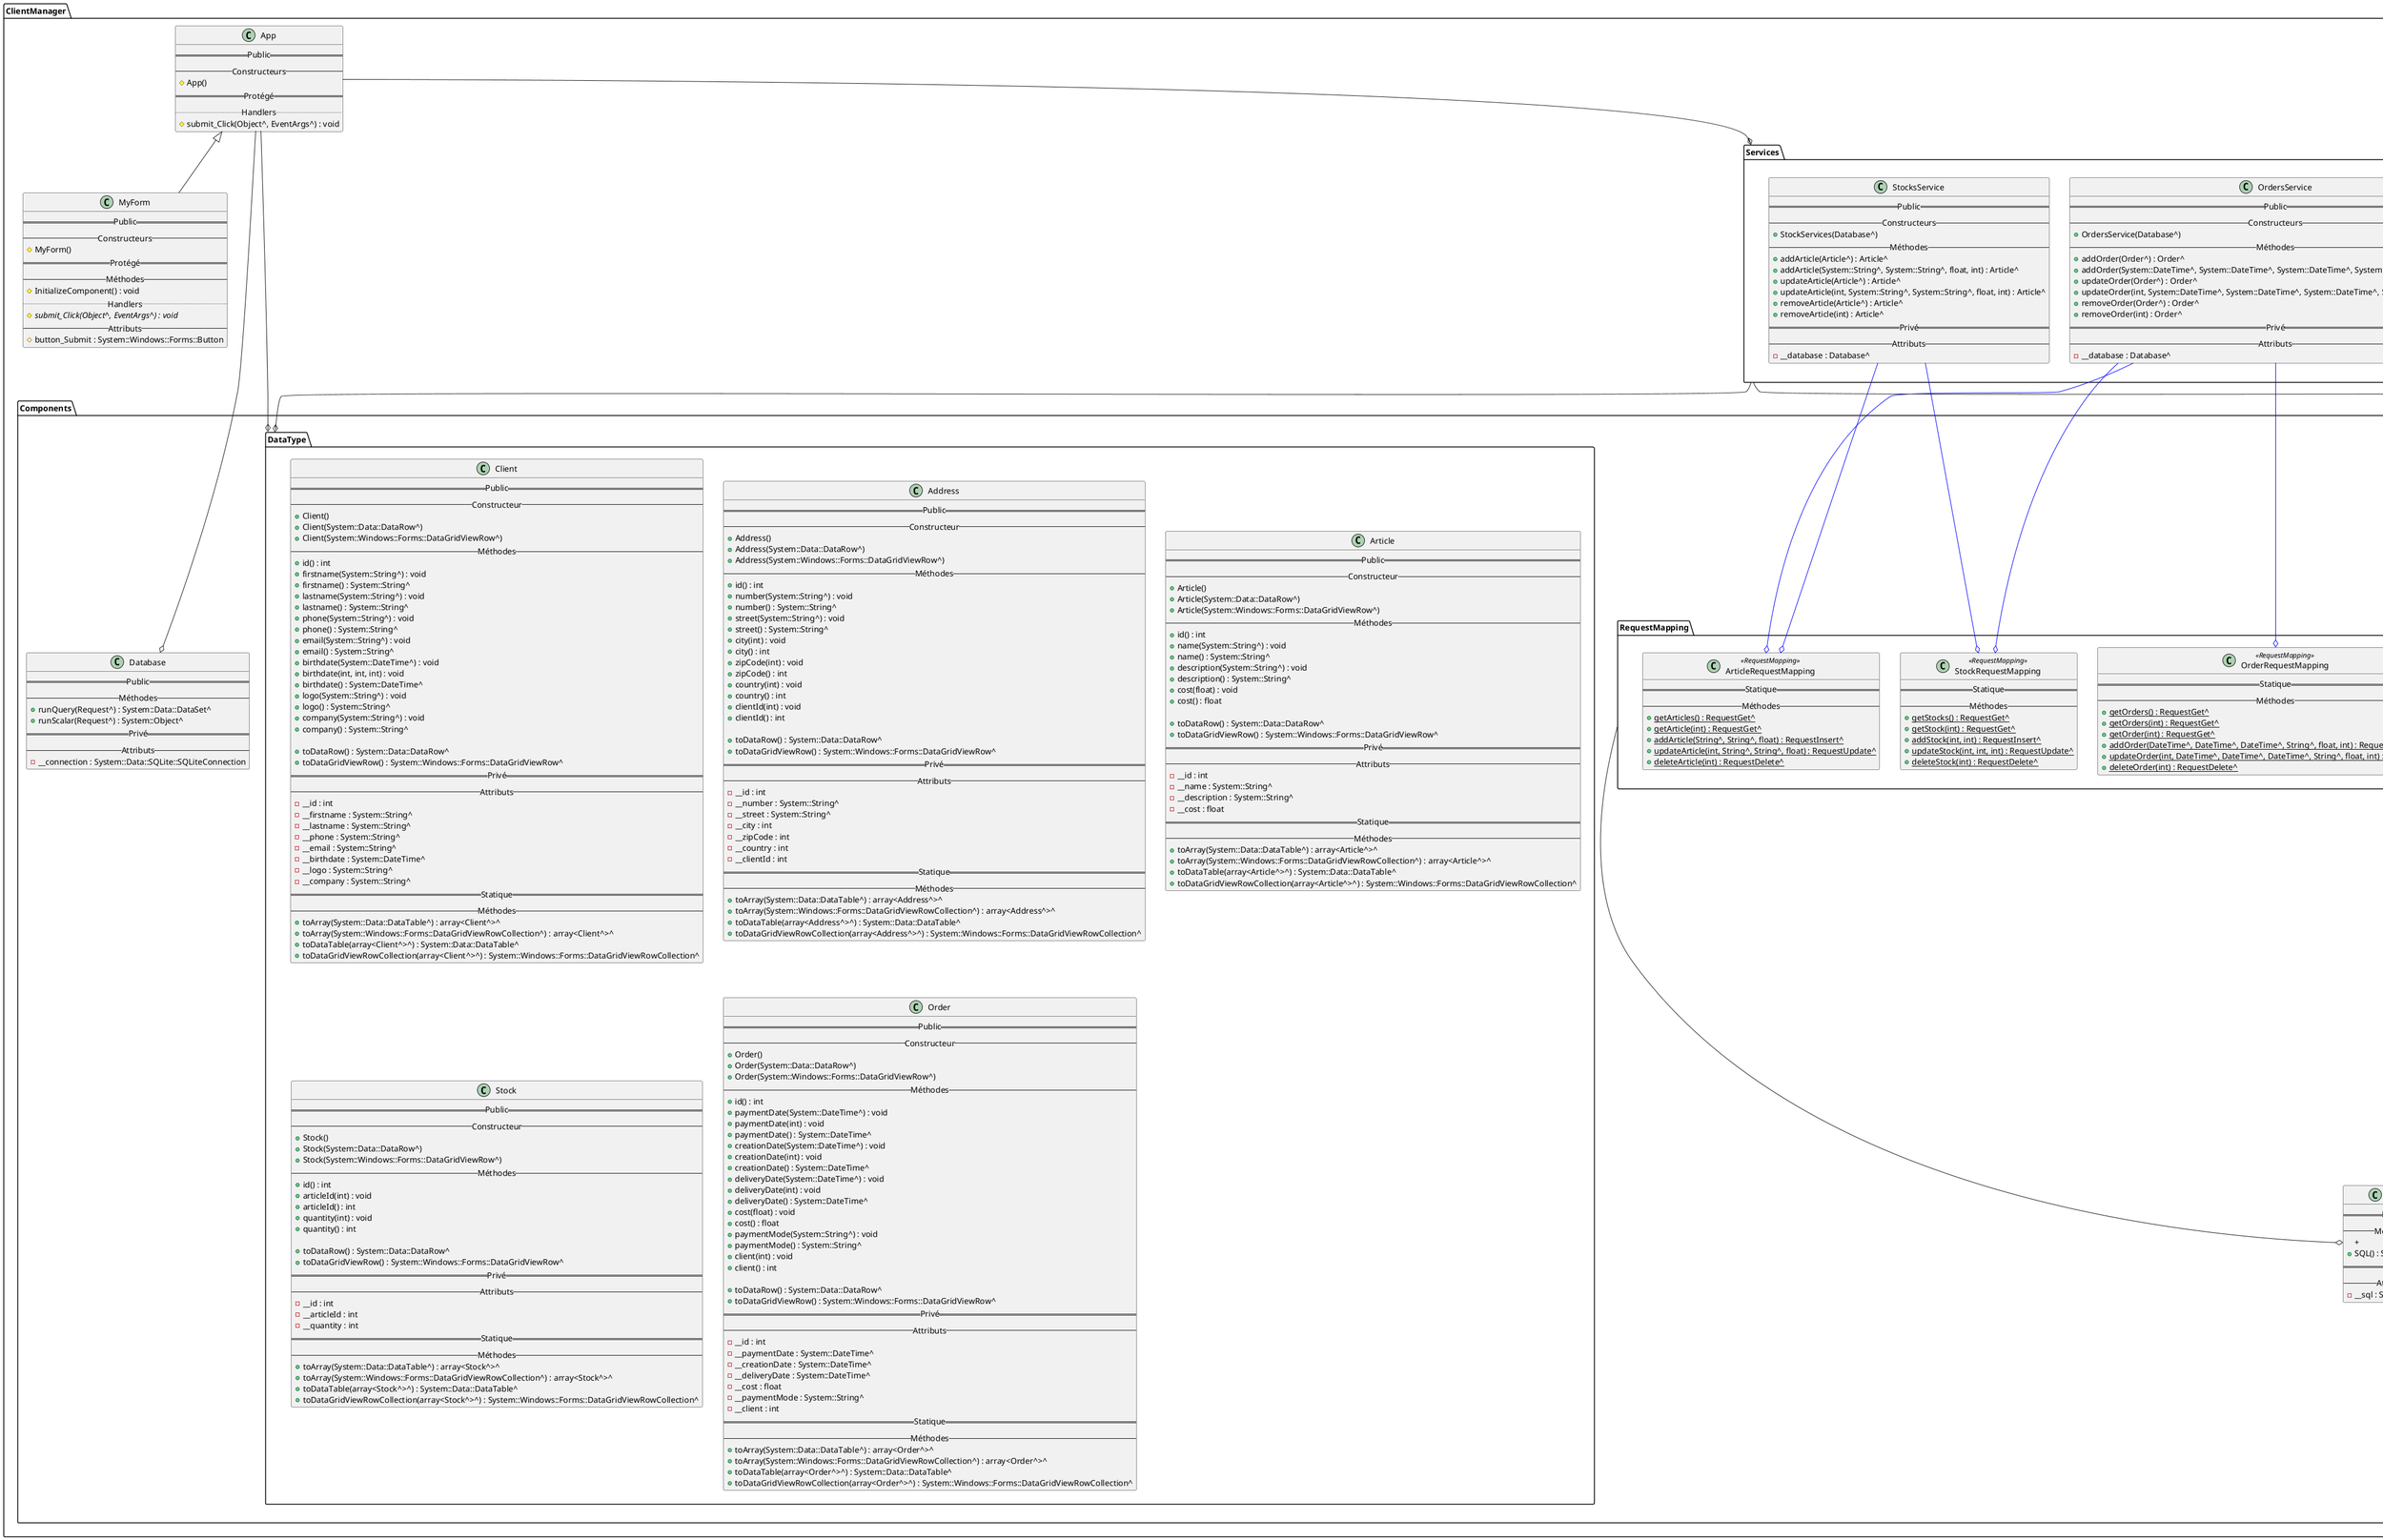 @startuml Diagramme de classe

set namespaceSeparator ::
' skinparam Linetype ortho

namespace ClientManager {

    class App {
        == Public ==
        -- Constructeurs --
        # App()
        == Protégé ==
        .. Handlers ..
        # submit_Click(Object^, EventArgs^) : void
    }
    class MyForm {
        == Public ==
        -- Constructeurs --
        # MyForm()
        == Protégé ==
        -- Méthodes --
        # InitializeComponent() : void
        .. Handlers ..
        # {abstract} submit_Click(Object^, EventArgs^) : void
        -- Attributs --
        # button_Submit : System::Windows::Forms::Button 
    }

    namespace Components {

        namespace DataType {

            class Client {
                == Public ==
                -- Constructeur --
                + Client()
                + Client(System::Data::DataRow^)
                + Client(System::Windows::Forms::DataGridViewRow^)
                -- Méthodes --
                + id() : int
                + firstname(System::String^) : void
                + firstname() : System::String^
                + lastname(System::String^) : void
                + lastname() : System::String^
                + phone(System::String^) : void
                + phone() : System::String^
                + email(System::String^) : void
                + email() : System::String^
                + birthdate(System::DateTime^) : void
                + birthdate(int, int, int) : void
                + birthdate() : System::DateTime^
                + logo(System::String^) : void
                + logo() : System::String^
                + company(System::String^) : void
                + company() : System::String^

                + toDataRow() : System::Data::DataRow^
                + toDataGridViewRow() : System::Windows::Forms::DataGridViewRow^
                == Privé ==
                -- Attributs --
                - __id : int
                - __firstname : System::String^
                - __lastname : System::String^
                - __phone : System::String^
                - __email : System::String^
                - __birthdate : System::DateTime^
                - __logo : System::String^
                - __company : System::String^
                == Statique ==
                -- Méthodes --
                + toArray(System::Data::DataTable^) : array<Client^>^
                + toArray(System::Windows::Forms::DataGridViewRowCollection^) : array<Client^>^
                + toDataTable(array<Client^>^) : System::Data::DataTable^
                + toDataGridViewRowCollection(array<Client^>^) : System::Windows::Forms::DataGridViewRowCollection^
            }
            class Address {
                == Public ==
                -- Constructeur --
                + Address()
                + Address(System::Data::DataRow^)
                + Address(System::Windows::Forms::DataGridViewRow^)
                -- Méthodes --
                + id() : int
                + number(System::String^) : void
                + number() : System::String^
                + street(System::String^) : void
                + street() : System::String^
                + city(int) : void
                + city() : int
                + zipCode(int) : void
                + zipCode() : int
                + country(int) : void
                + country() : int
                + clientId(int) : void
                + clientId() : int

                + toDataRow() : System::Data::DataRow^
                + toDataGridViewRow() : System::Windows::Forms::DataGridViewRow^
                == Privé ==
                -- Attributs --
                - __id : int
                - __number : System::String^
                - __street : System::String^
                - __city : int
                - __zipCode : int
                - __country : int
                - __clientId : int
                == Statique ==
                -- Méthodes --
                + toArray(System::Data::DataTable^) : array<Address^>^
                + toArray(System::Windows::Forms::DataGridViewRowCollection^) : array<Address^>^
                + toDataTable(array<Address^>^) : System::Data::DataTable^
                + toDataGridViewRowCollection(array<Address^>^) : System::Windows::Forms::DataGridViewRowCollection^
            }
            class Article {
                == Public ==
                -- Constructeur --
                + Article()
                + Article(System::Data::DataRow^)
                + Article(System::Windows::Forms::DataGridViewRow^)
                -- Méthodes --
                + id() : int
                + name(System::String^) : void
                + name() : System::String^
                + description(System::String^) : void
                + description() : System::String^
                + cost(float) : void
                + cost() : float

                + toDataRow() : System::Data::DataRow^
                + toDataGridViewRow() : System::Windows::Forms::DataGridViewRow^
                == Privé ==
                -- Attributs --
                - __id : int
                - __name : System::String^
                - __description : System::String^
                - __cost : float
                == Statique ==
                -- Méthodes --
                + toArray(System::Data::DataTable^) : array<Article^>^
                + toArray(System::Windows::Forms::DataGridViewRowCollection^) : array<Article^>^
                + toDataTable(array<Article^>^) : System::Data::DataTable^
                + toDataGridViewRowCollection(array<Article^>^) : System::Windows::Forms::DataGridViewRowCollection^
            }
            class Stock {
                == Public ==
                -- Constructeur --
                + Stock()
                + Stock(System::Data::DataRow^)
                + Stock(System::Windows::Forms::DataGridViewRow^)
                -- Méthodes --
                + id() : int
                + articleId(int) : void
                + articleId() : int
                + quantity(int) : void
                + quantity() : int

                + toDataRow() : System::Data::DataRow^
                + toDataGridViewRow() : System::Windows::Forms::DataGridViewRow^
                == Privé ==
                -- Attributs --
                - __id : int
                - __articleId : int
                - __quantity : int
                == Statique ==
                -- Méthodes --
                + toArray(System::Data::DataTable^) : array<Stock^>^
                + toArray(System::Windows::Forms::DataGridViewRowCollection^) : array<Stock^>^
                + toDataTable(array<Stock^>^) : System::Data::DataTable^
                + toDataGridViewRowCollection(array<Stock^>^) : System::Windows::Forms::DataGridViewRowCollection^
            }
            class Order {
                == Public ==
                -- Constructeur --
                + Order()
                + Order(System::Data::DataRow^)
                + Order(System::Windows::Forms::DataGridViewRow^)
                -- Méthodes --
                + id() : int
                + paymentDate(System::DateTime^) : void
                + paymentDate(int) : void
                + paymentDate() : System::DateTime^
                + creationDate(System::DateTime^) : void
                + creationDate(int) : void
                + creationDate() : System::DateTime^
                + deliveryDate(System::DateTime^) : void
                + deliveryDate(int) : void
                + deliveryDate() : System::DateTime^
                + cost(float) : void
                + cost() : float
                + paymentMode(System::String^) : void
                + paymentMode() : System::String^
                + client(int) : void
                + client() : int

                + toDataRow() : System::Data::DataRow^
                + toDataGridViewRow() : System::Windows::Forms::DataGridViewRow^
                == Privé ==
                -- Attributs --
                - __id : int
                - __paymentDate : System::DateTime^
                - __creationDate : System::DateTime^
                - __deliveryDate : System::DateTime^
                - __cost : float
                - __paymentMode : System::String^
                - __client : int
                == Statique ==
                -- Méthodes --
                + toArray(System::Data::DataTable^) : array<Order^>^
                + toArray(System::Windows::Forms::DataGridViewRowCollection^) : array<Order^>^
                + toDataTable(array<Order^>^) : System::Data::DataTable^
                + toDataGridViewRowCollection(array<Order^>^) : System::Windows::Forms::DataGridViewRowCollection^
            }

        }

        class Database {
            == Public ==
            -- Méthodes --
            + runQuery(Request^) : System::Data::DataSet^
            + runScalar(Request^) : System::Object^
            == Privé ==
            -- Attributs --
            - __connection : System::Data::SQLite::SQLiteConnection
        }

        namespace RequestMapping {

            ' skinparam ClassBorderColor<<RequestMapping>> blue

            class ClientRequestMapping <<RequestMapping>> {
                == Statique ==
                -- Méthodes --
                + {static} getClients() : RequestGet^
                + {static} getClient(int) : RequestGet^
                + {static} addClient(String^, String^, String^, String^, DateTime^, String^, String^) : RequestInsert^
                + {static} updateClient(int, String^, String^, String^, String^, DateTime, String^, String^) : RequestUpdate^
                + {static} deleteClient(int) : RequestDelete^
            }
            class AddressRequestMapping <<RequestMapping>> {
                == Statique ==
                -- Méthodes --
                + {static} getAddresses() : RequestGet^
                + {static} getAddresses(int) : RequestGet^
                + {static} getAddress(int) : RequestGet^
                + {static} addAddress(String^, String^, int, int, int, int) : RequestInsert^
                + {static} updateAddress(int, String^, String^, int, int, int, int) : RequestUpdate^
                + {static} deleteAddress(int) : RequestDelete^
            }
            class ArticleRequestMapping <<RequestMapping>> {
                == Statique ==
                -- Méthodes --
                + {static} getArticles() : RequestGet^
                + {static} getArticle(int) : RequestGet^
                + {static} addArticle(String^, String^, float) : RequestInsert^
                + {static} updateArticle(int, String^, String^, float) : RequestUpdate^
                + {static} deleteArticle(int) : RequestDelete^
            }
            class StockRequestMapping <<RequestMapping>> {
                == Statique ==
                -- Méthodes --
                + {static} getStocks() : RequestGet^
                + {static} getStock(int) : RequestGet^
                + {static} addStock(int, int) : RequestInsert^
                + {static} updateStock(int, int, int) : RequestUpdate^
                + {static} deleteStock(int) : RequestDelete^
            }
            class OrderRequestMapping <<RequestMapping>> {
                == Statique ==
                -- Méthodes --
                + {static} getOrders() : RequestGet^
                + {static} getOrders(int) : RequestGet^
                + {static} getOrder(int) : RequestGet^
                + {static} addOrder(DateTime^, DateTime^, DateTime^, String^, float, int) : RequestInsert^
                + {static} updateOrder(int, DateTime^, DateTime^, DateTime^, String^, float, int) : RequestUpdate^
                + {static} deleteOrder(int) : RequestDelete^
            }
        }

        class Request {
            == Public ==
            -- Méthodes --
            + 
            + SQL() : System::String^
            == Privé ==
            -- Attributs --
            - __sql : System::String^
        }

        ' namespace Request {

        '     class Request {
        '         == Public ==
        '         -- Méthodes --
        '         + {abstract} toString() : System::String^
        '     }
        '     class RequestGet<extends Request> {
        '         == Public ==
        '         -- Méthodes --
        '         + select(System::String^) : RequestGet^
        '         + where(System::String^) : RequestGet^
        '         + orderBy(System::String^) : RequestGet^
        '         + limit(int) : RequestGet^

        '         + toString() : System::String^
        '         == Privé ==
        '         -- Attributs --
        '         - __selects : array<array<System::String^>^>^
        '         - __conditions : array<System::String^>^
        '         - __order : System::String^
        '         - __limit : int
        '     }
        '     class RequestDelete<extends Request> {
        '         == Public ==
        '         -- Méthodes --
        '         + from(System::String^) : RequestDelete^
        '         + where(System::String^) : RequestDelete^
        '         + limit(int) : RequestDelete^

        '         + toString() : System::String^
        '         == Privé ==
        '         -- Attributs --
        '         - __table : System::String^
        '         - __conditions : array<System::String^>^
        '         - __limit : int
        '     }
        '     class RequestInsert<extends Request> {
        '         == Public ==
        '         -- Méthodes --
        '         + into(System::String^) : RequestInsert^
        '         + value(System::String^, System::String^) : RequestInsert^

        '         + toString() : System::String^
        '         == Privé ==
        '         -- Attributs --
        '         - __column : System::String^
        '         - __values : System::String^
        '     }
        '     class RequestUpdate<extends Request> {
        '         == Public ==
        '         -- Méthodes --
        '         + into(System::String^) : RequestUpdate
        '         + set(System::String^, System::String^) : RequestUpdate
        '         + where(System::String^) : RequestUpdate
        '         + limit(int) : RequestUpdate

        '         + toString() : System::String^
        '         == Privé ==
        '         -- Attributs --
        '         - __table : System::String^
        '         - __sets : array<System::String^>^
        '         - __conditions : array<System::String^>^
        '         - __limit : int
        '     }

        '     RequestGet <|-- Request
        '     RequestDelete <|-- Request
        '     RequestInsert <|-- Request
        '     RequestUpdate <|-- Request

        ' }

    }

    namespace Services {

        class ClientsService {
            == Public ==
            -- Constructeurs --
            + ClientsService(Database^)
            -- Méthodes --
            + createClient(Client) : Client^
            + createClient(System::String^, System::String^) : Client^
            + updateClient(Client) : Client^
            + deleteClient(Client) : Client^
            + getClient(Client) : Client^
            + getClient(int) : Client^
            + getAllClients() : array<Client^>^
            == Privé ==
            -- Attributs --
            - __database : Database^
        }
        class StocksService {
            == Public ==
            -- Constructeurs --
            + StockServices(Database^)
            -- Méthodes --
            + addArticle(Article^) : Article^
            + addArticle(System::String^, System::String^, float, int) : Article^
            + updateArticle(Article^) : Article^
            + updateArticle(int, System::String^, System::String^, float, int) : Article^
            + removeArticle(Article^) : Article^
            + removeArticle(int) : Article^
            == Privé ==
            -- Attributs --
            - __database : Database^
        }
        class OrdersService {
            == Public ==
            -- Constructeurs --
            + OrdersService(Database^)
            -- Méthodes --
            + addOrder(Order^) : Order^
            + addOrder(System::DateTime^, System::DateTime^, System::DateTime^, System::String^) : Order^
            + updateOrder(Order^) : Order^
            + updateOrder(int, System::DateTime^, System::DateTime^, System::DateTime^, System::String^) : Order^
            + removeOrder(Order^) : Order^
            + removeOrder(int) : Order^
            == Privé ==
            -- Attributs --
            - __database : Database^
        }

    }

    App <|-- MyForm

    App --o ClientManager::Services

    App --o ClientManager::Components::Database

    ' ========================================
    '                DataType
    ' ========================================

    App --o ClientManager::Components::DataType

    ClientManager::Services --o ClientManager::Components::DataType

    ' ClientManager::Services::ClientsService -[#Red]-o ClientManager::Components::DataType::Client
    ' ClientManager::Services::ClientsService -[#Red]-o ClientManager::Components::DataType::Address

    ' ClientManager::Services::StocksService -[#Red]-o ClientManager::Components::DataType::Article
    ' ClientManager::Services::StocksService -[#Red]-o ClientManager::Components::DataType::Stock

    ' ClientManager::Services::OrdersService -[#Red]-o ClientManager::Components::DataType::Client
    ' ClientManager::Services::OrdersService -[#Red]-o ClientManager::Components::DataType::Address
    ' ClientManager::Services::OrdersService -[#Red]-o ClientManager::Components::DataType::Article
    ' ClientManager::Services::OrdersService -[#Red]-o ClientManager::Components::DataType::Order
    ' ClientManager::Services::OrdersService -[#Red]-o ClientManager::Components::DataType::Stock

    ' ========================================
    '              RequestMapping
    ' ========================================

    ClientManager::Services::ClientsService -[#blue]-o ClientManager::Components::RequestMapping::ClientRequestMapping
    ClientManager::Services::ClientsService -[#blue]-o ClientManager::Components::RequestMapping::AddressRequestMapping

    ClientManager::Services::StocksService -[#blue]-o ClientManager::Components::RequestMapping::ArticleRequestMapping
    ClientManager::Services::StocksService -[#blue]-o ClientManager::Components::RequestMapping::StockRequestMapping

    ClientManager::Services::OrdersService -[#blue]-o ClientManager::Components::RequestMapping::ClientRequestMapping
    ClientManager::Services::OrdersService -[#blue]-o ClientManager::Components::RequestMapping::AddressRequestMapping
    ClientManager::Services::OrdersService -[#blue]-o ClientManager::Components::RequestMapping::ArticleRequestMapping
    ClientManager::Services::OrdersService -[#blue]-o ClientManager::Components::RequestMapping::OrderRequestMapping
    ClientManager::Services::OrdersService -[#blue]-o ClientManager::Components::RequestMapping::StockRequestMapping

    ' ========================================
    '                 Request
    ' ========================================

    ClientManager::Services --o ClientManager::Components::Request

    ClientManager::Components::RequestMapping --o ClientManager::Components::Request
}

@enduml